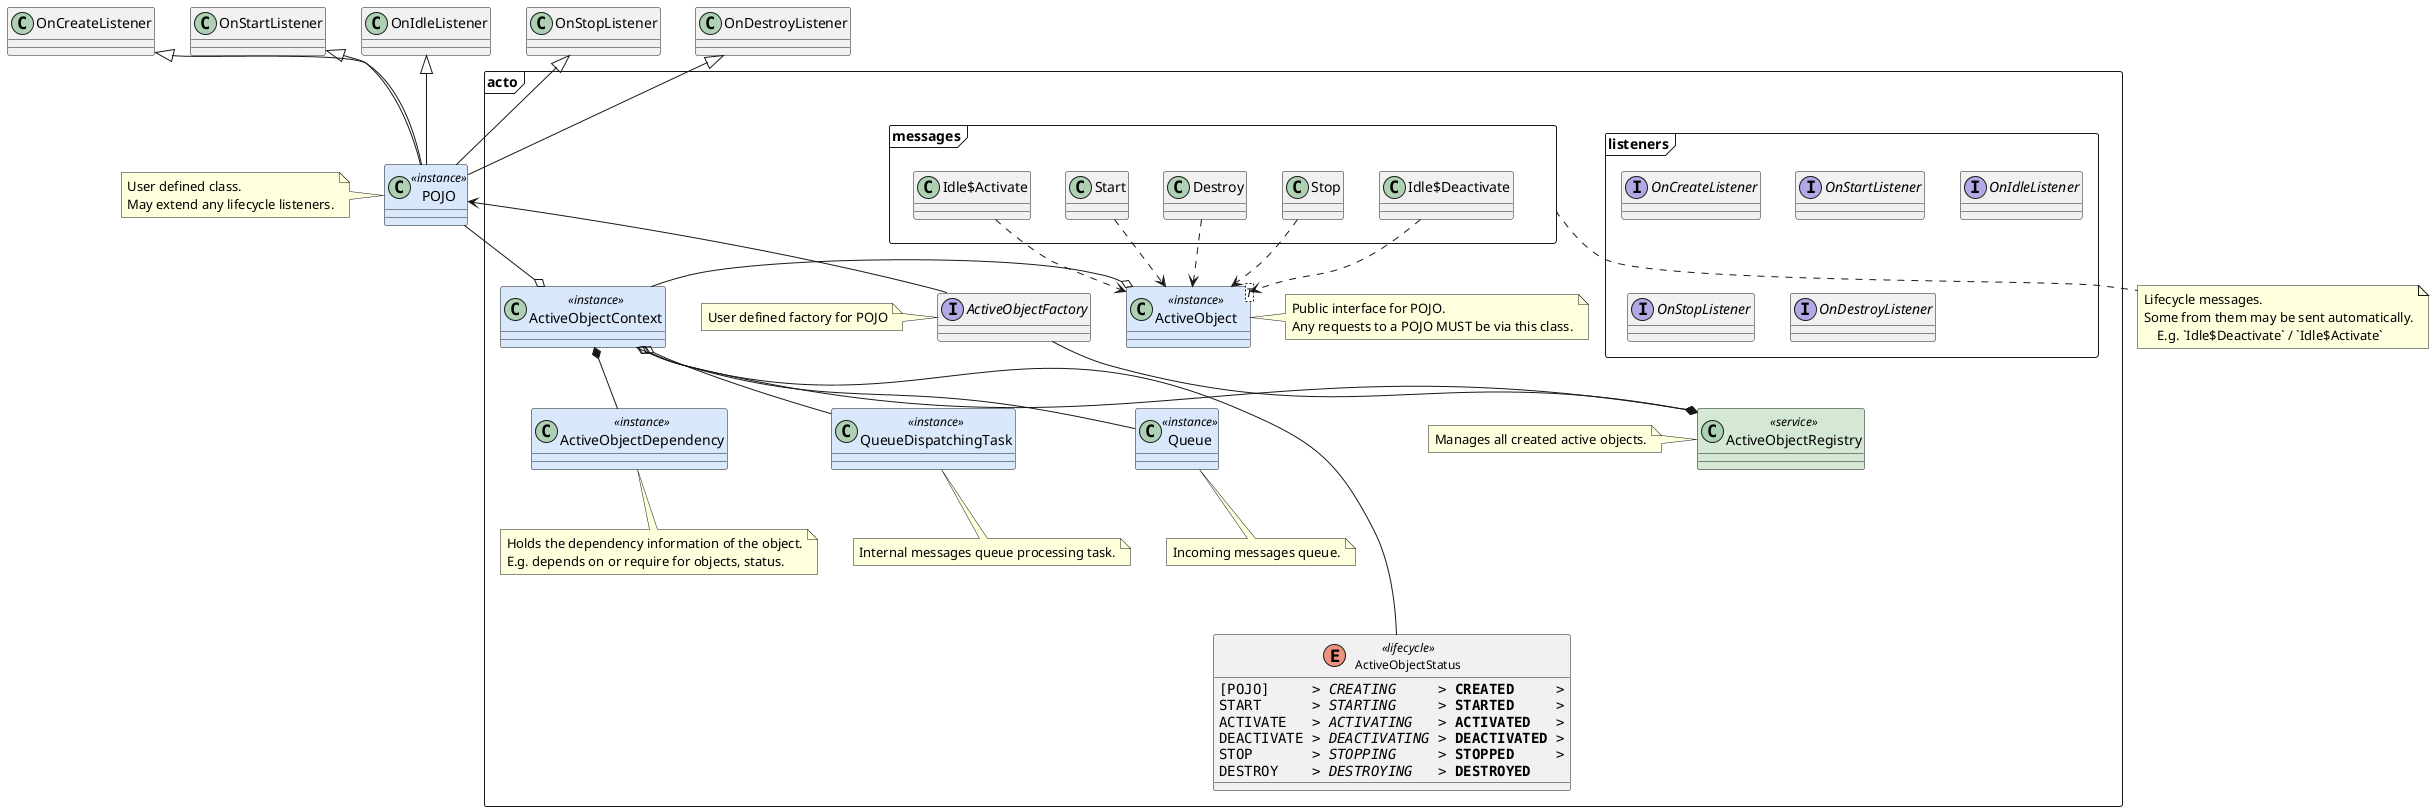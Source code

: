 @startuml

skinparam class {
    BackGroundColor<<service>> #D5E8D4
    BackGroundColor<<instance>> #DAE8FC
    FontSize<<lifecycle>> 12
}

package acto.listeners <<frame>> {
    interface OnCreateListener {}
    interface OnStartListener {}
    interface OnIdleListener {}
    interface OnStopListener {}
    interface OnDestroyListener {}
}

class POJO<<instance>> extends OnCreateListener,OnStartListener,OnIdleListener,OnStopListener,OnDestroyListener {}
note left of POJO
    User defined class.
    May extend any lifecycle listeners.
end note

package acto.messages <<frame>> {
    class Destroy {}
    class Start {}
    class Idle$Activate {}
    class Idle$Deactivate {}
    class Stop {}
}
note bottom of acto.messages
    Lifecycle messages.
    Some from them may be sent automatically.
        E.g. `Idle$Deactivate` / `Idle$Activate`
end note

package acto <<frame>> {
    class ActiveObject<T><<instance>> {}
    note right of ActiveObject
        Public interface for POJO.
        Any requests to a POJO MUST be via this class.
    end note

    interface ActiveObjectFactory {}
    note left of ActiveObjectFactory
        User defined factory for POJO
    end note

    class ActiveObjectRegistry<<service>> {}
    note left of ActiveObjectRegistry
        Manages all created active objects.
    end note

    class ActiveObjectContext<<instance>> {}

    class ActiveObjectDependency<<instance>> {}
    note bottom of ActiveObjectDependency
        Holds the dependency information of the object.
        E.g. depends on or require for objects, status.
    end note

    class QueueDispatchingTask<<instance>> {}
    note bottom of QueueDispatchingTask
        Internal messages queue processing task.
    end note

    class Queue<<instance>> {}
    note bottom of Queue
        Incoming messages queue.
    end note

    enum ActiveObjectStatus <<lifecycle>> {
        ""[POJO]     > //CREATING//     > **CREATED**     >""
        ""START      > //STARTING//     > **STARTED**     >""
        ""ACTIVATE   > //ACTIVATING//   > **ACTIVATED**   >""
        ""DEACTIVATE > //DEACTIVATING// > **DEACTIVATED** >""
        ""STOP       > //STOPPING//     > **STOPPED**     >""
        ""DESTROY    > //DESTROYING//   > **DESTROYED**    ""
    }
}

POJO --o ActiveObjectContext
POJO <-- ActiveObjectFactory

ActiveObjectFactory --* ActiveObjectRegistry
ActiveObjectContext --* ActiveObjectRegistry

ActiveObjectContext -o ActiveObject
ActiveObjectContext o-- QueueDispatchingTask
ActiveObjectContext *-- ActiveObjectDependency
ActiveObjectContext o---- ActiveObjectStatus
ActiveObjectContext o-- Queue


Destroy ..> ActiveObject
Start ..> ActiveObject
Idle$Activate ..> ActiveObject
Idle$Deactivate ..> ActiveObject
Stop ..> ActiveObject

@enduml
